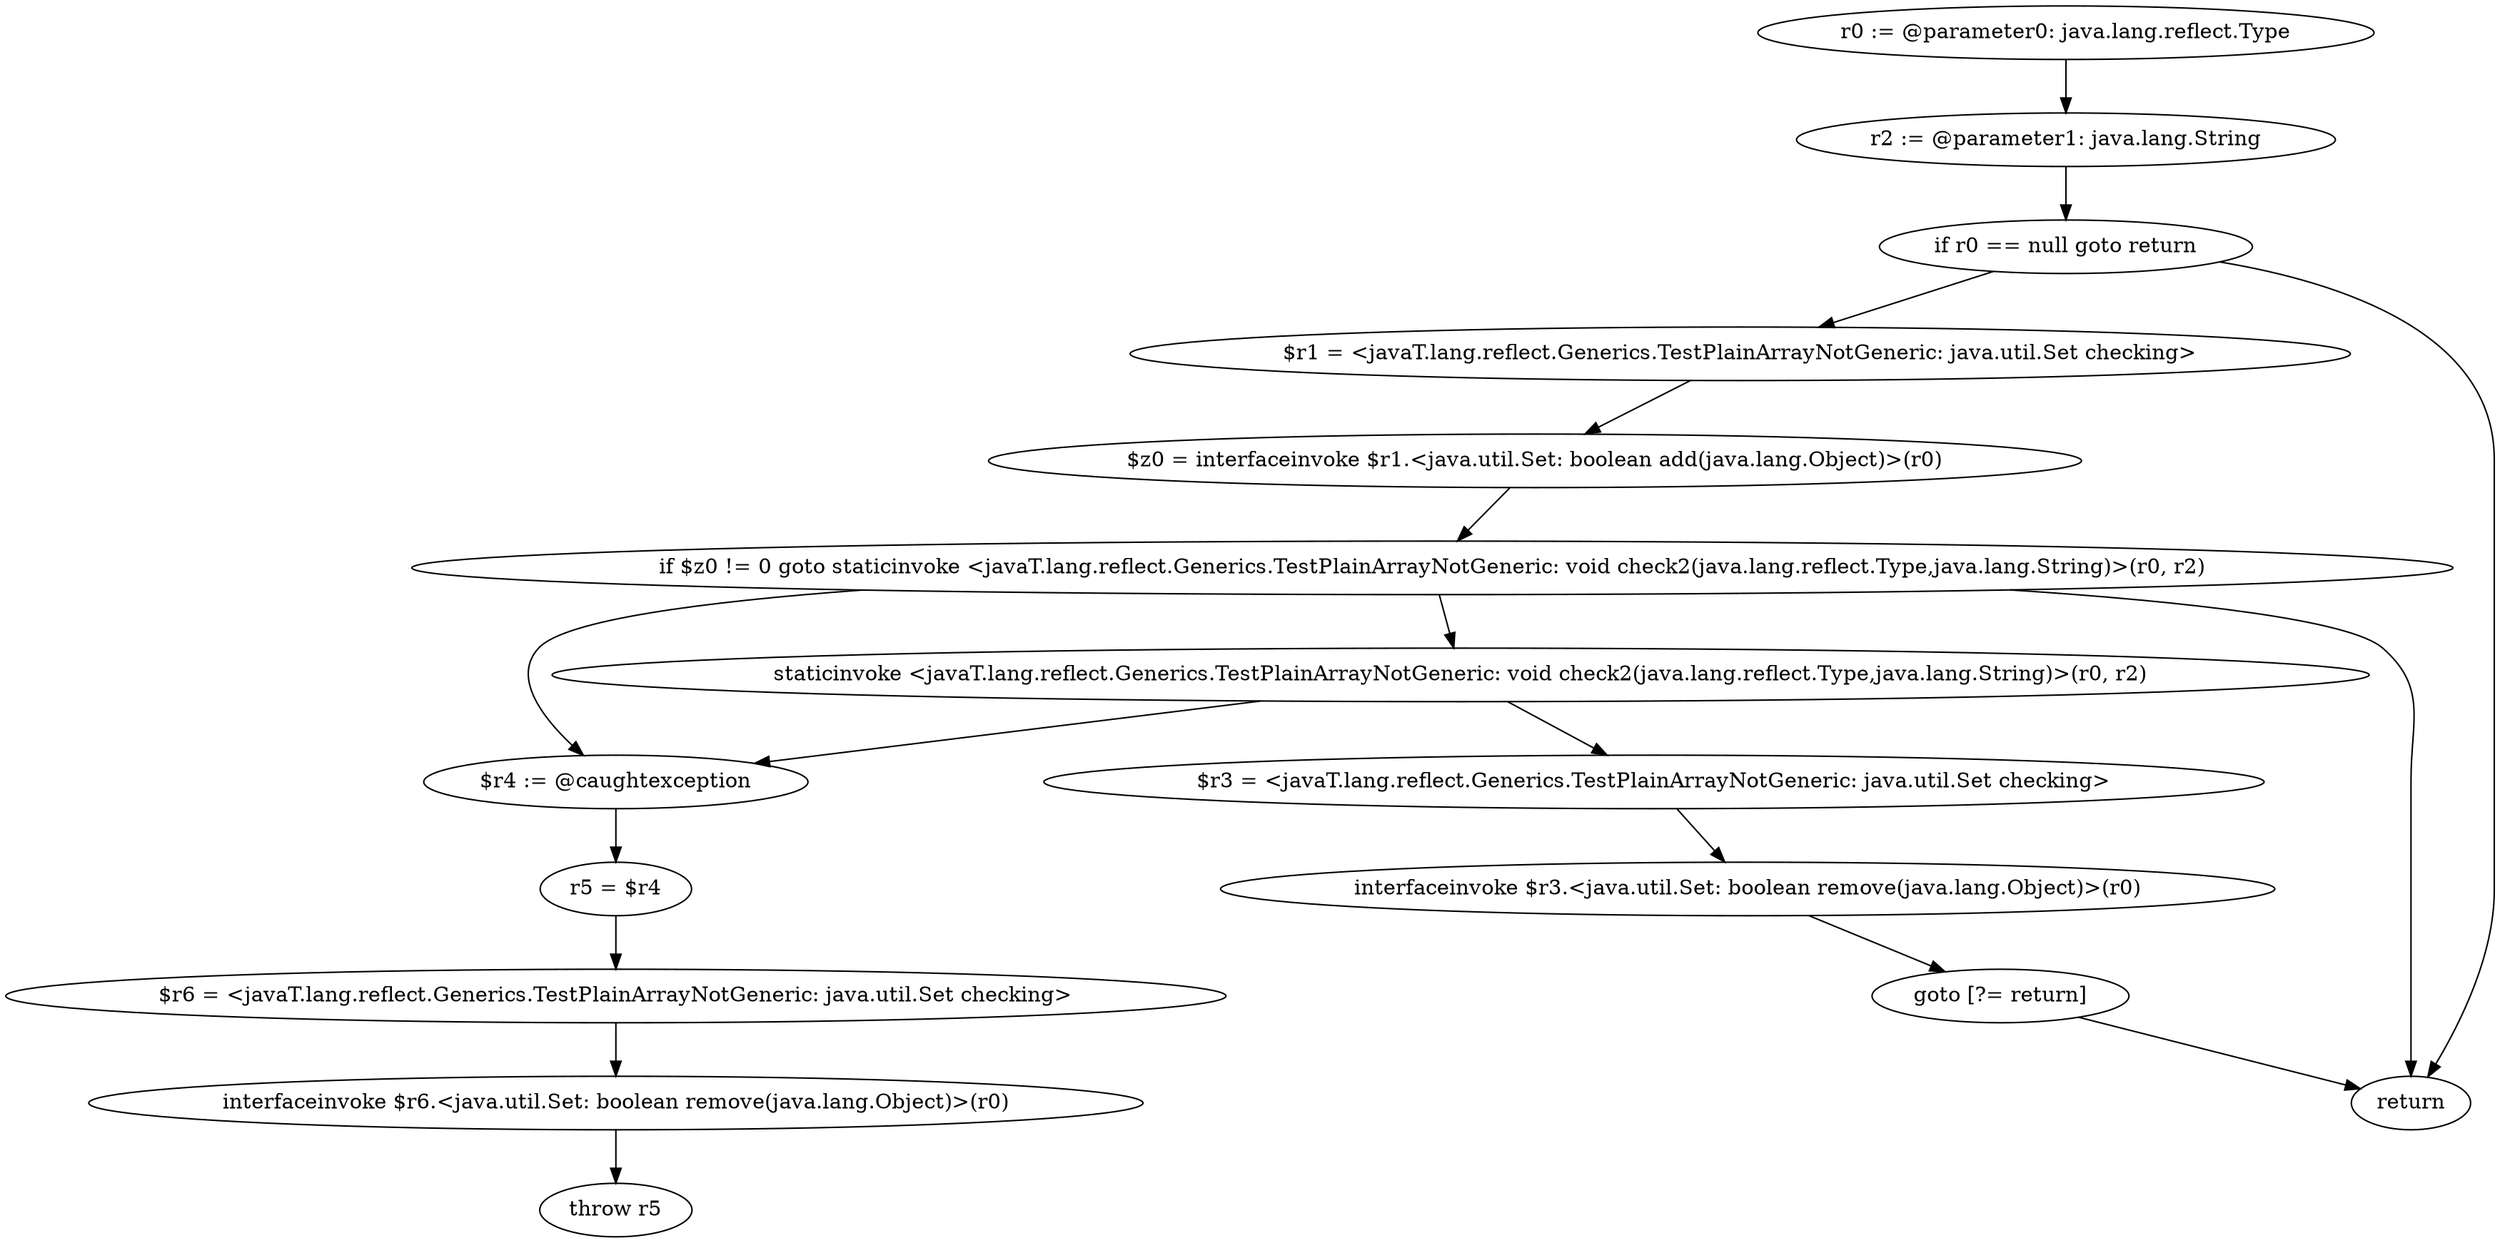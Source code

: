 digraph "unitGraph" {
    "r0 := @parameter0: java.lang.reflect.Type"
    "r2 := @parameter1: java.lang.String"
    "if r0 == null goto return"
    "$r1 = <javaT.lang.reflect.Generics.TestPlainArrayNotGeneric: java.util.Set checking>"
    "$z0 = interfaceinvoke $r1.<java.util.Set: boolean add(java.lang.Object)>(r0)"
    "if $z0 != 0 goto staticinvoke <javaT.lang.reflect.Generics.TestPlainArrayNotGeneric: void check2(java.lang.reflect.Type,java.lang.String)>(r0, r2)"
    "return"
    "staticinvoke <javaT.lang.reflect.Generics.TestPlainArrayNotGeneric: void check2(java.lang.reflect.Type,java.lang.String)>(r0, r2)"
    "$r3 = <javaT.lang.reflect.Generics.TestPlainArrayNotGeneric: java.util.Set checking>"
    "interfaceinvoke $r3.<java.util.Set: boolean remove(java.lang.Object)>(r0)"
    "goto [?= return]"
    "$r4 := @caughtexception"
    "r5 = $r4"
    "$r6 = <javaT.lang.reflect.Generics.TestPlainArrayNotGeneric: java.util.Set checking>"
    "interfaceinvoke $r6.<java.util.Set: boolean remove(java.lang.Object)>(r0)"
    "throw r5"
    "r0 := @parameter0: java.lang.reflect.Type"->"r2 := @parameter1: java.lang.String";
    "r2 := @parameter1: java.lang.String"->"if r0 == null goto return";
    "if r0 == null goto return"->"$r1 = <javaT.lang.reflect.Generics.TestPlainArrayNotGeneric: java.util.Set checking>";
    "if r0 == null goto return"->"return";
    "$r1 = <javaT.lang.reflect.Generics.TestPlainArrayNotGeneric: java.util.Set checking>"->"$z0 = interfaceinvoke $r1.<java.util.Set: boolean add(java.lang.Object)>(r0)";
    "$z0 = interfaceinvoke $r1.<java.util.Set: boolean add(java.lang.Object)>(r0)"->"if $z0 != 0 goto staticinvoke <javaT.lang.reflect.Generics.TestPlainArrayNotGeneric: void check2(java.lang.reflect.Type,java.lang.String)>(r0, r2)";
    "if $z0 != 0 goto staticinvoke <javaT.lang.reflect.Generics.TestPlainArrayNotGeneric: void check2(java.lang.reflect.Type,java.lang.String)>(r0, r2)"->"return";
    "if $z0 != 0 goto staticinvoke <javaT.lang.reflect.Generics.TestPlainArrayNotGeneric: void check2(java.lang.reflect.Type,java.lang.String)>(r0, r2)"->"staticinvoke <javaT.lang.reflect.Generics.TestPlainArrayNotGeneric: void check2(java.lang.reflect.Type,java.lang.String)>(r0, r2)";
    "if $z0 != 0 goto staticinvoke <javaT.lang.reflect.Generics.TestPlainArrayNotGeneric: void check2(java.lang.reflect.Type,java.lang.String)>(r0, r2)"->"$r4 := @caughtexception";
    "staticinvoke <javaT.lang.reflect.Generics.TestPlainArrayNotGeneric: void check2(java.lang.reflect.Type,java.lang.String)>(r0, r2)"->"$r3 = <javaT.lang.reflect.Generics.TestPlainArrayNotGeneric: java.util.Set checking>";
    "staticinvoke <javaT.lang.reflect.Generics.TestPlainArrayNotGeneric: void check2(java.lang.reflect.Type,java.lang.String)>(r0, r2)"->"$r4 := @caughtexception";
    "$r3 = <javaT.lang.reflect.Generics.TestPlainArrayNotGeneric: java.util.Set checking>"->"interfaceinvoke $r3.<java.util.Set: boolean remove(java.lang.Object)>(r0)";
    "interfaceinvoke $r3.<java.util.Set: boolean remove(java.lang.Object)>(r0)"->"goto [?= return]";
    "goto [?= return]"->"return";
    "$r4 := @caughtexception"->"r5 = $r4";
    "r5 = $r4"->"$r6 = <javaT.lang.reflect.Generics.TestPlainArrayNotGeneric: java.util.Set checking>";
    "$r6 = <javaT.lang.reflect.Generics.TestPlainArrayNotGeneric: java.util.Set checking>"->"interfaceinvoke $r6.<java.util.Set: boolean remove(java.lang.Object)>(r0)";
    "interfaceinvoke $r6.<java.util.Set: boolean remove(java.lang.Object)>(r0)"->"throw r5";
}
